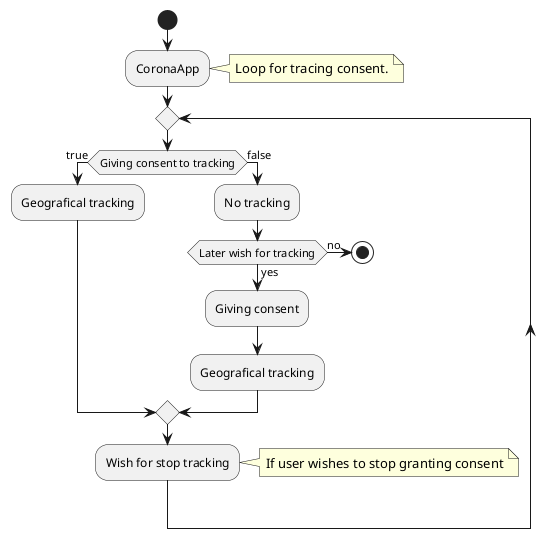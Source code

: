 

@startuml

start
:CoronaApp;
note right: Loop for tracing consent.
repeat
if (Giving consent to tracking) then (true)
    :Geografical tracking;
else (false)
    :No tracking;
    if (Later wish for tracking) then (yes)
        :Giving consent;
        :Geografical tracking;
    else (no)
    stop
endif
endif
:Wish for stop tracking;
note right : If user wishes to stop granting consent




@enduml
